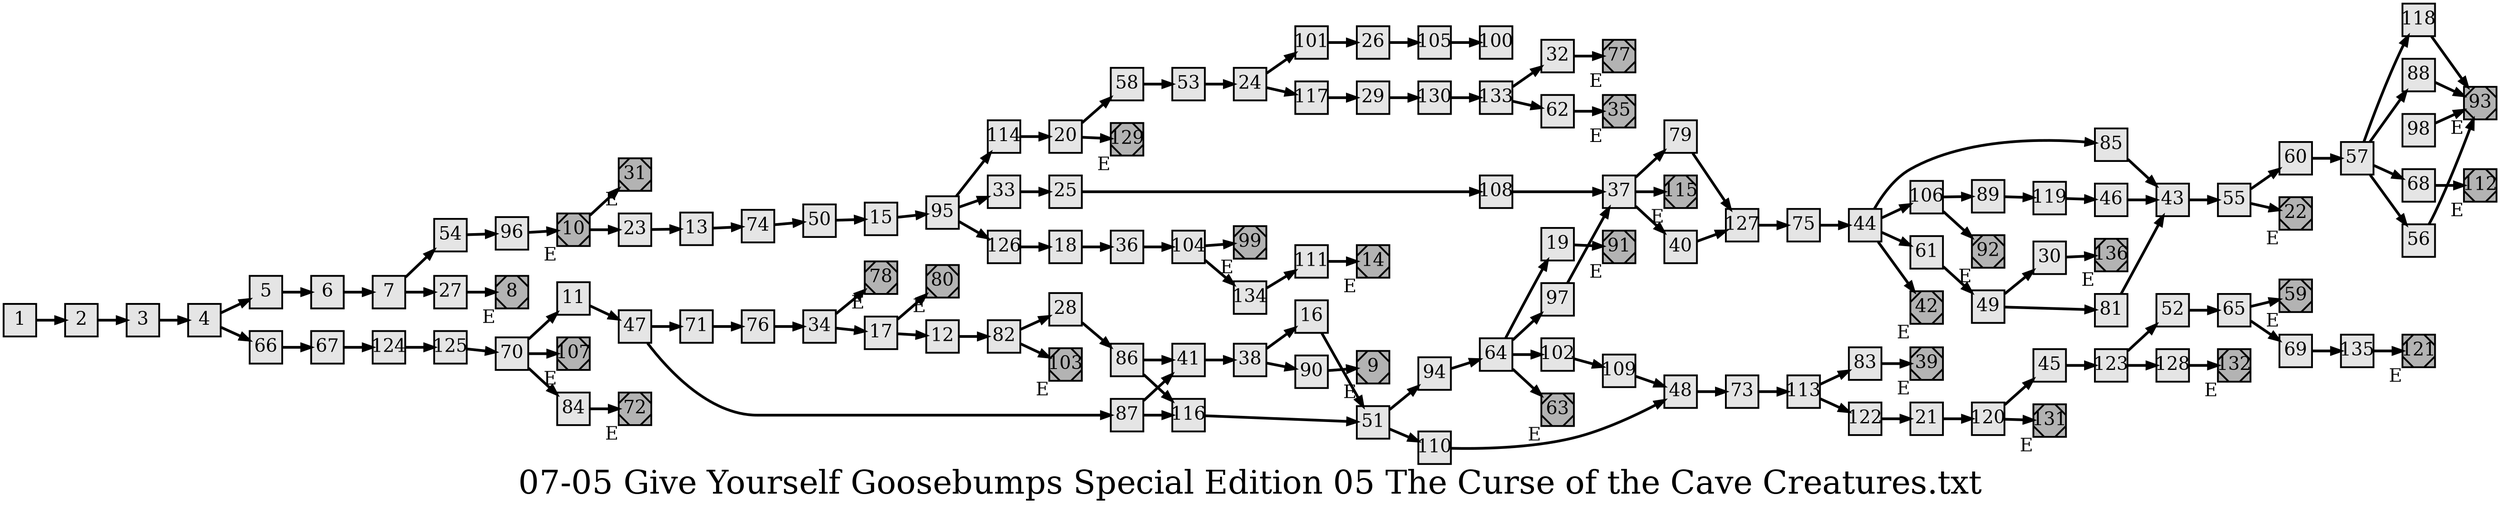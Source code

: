 digraph g{
  graph [ label="07-05 Give Yourself Goosebumps Special Edition 05 The Curse of the Cave Creatures.txt" rankdir=LR, ordering=out, fontsize=36, nodesep="0.35", ranksep="0.45"];
  node  [shape=rect, penwidth=2, fontsize=20, style=filled, fillcolor=grey90, margin="0,0", labelfloat=true, regular=true, fixedsize=true];
  edge  [labelfloat=true, penwidth=3, fontsize=12];
  1 -> 2;
  2 -> 3;
  3 -> 4;
  4 -> 5;
  4 -> 66;
  5 -> 6;
  6 -> 7;
  7 -> 54;
  7 -> 27;
  8	[ xlabel="E", shape=Msquare, fontsize=20, fillcolor=grey70 ];
  9	[ xlabel="E", shape=Msquare, fontsize=20, fillcolor=grey70 ];
  10 -> 31;
  10 -> 23;
  11 -> 47;
  12 -> 82;
  13 -> 74;
  14	[ xlabel="E", shape=Msquare, fontsize=20, fillcolor=grey70 ];
  15 -> 95;
  16 -> 51;
  17 -> 80;
  17 -> 12;
  18 -> 36;
  19 -> 91;
  20 -> 58;
  20 -> 129;
  21 -> 120;
  22	[ xlabel="E", shape=Msquare, fontsize=20, fillcolor=grey70 ];
  23 -> 13;
  24 -> 101;
  24 -> 117;
  25 -> 108;
  26 -> 105;
  27 -> 8;
  28 -> 86;
  29 -> 130;
  30 -> 136;
  31	[ xlabel="E", shape=Msquare, fontsize=20, fillcolor=grey70 ];
  32 -> 77;
  33 -> 25;
  34 -> 78;
  34 -> 17;
  35	[ xlabel="E", shape=Msquare, fontsize=20, fillcolor=grey70 ];
  36 -> 104;
  37 -> 79;
  37 -> 115;
  37 -> 40;
  38 -> 16;
  38 -> 90;
  39	[ xlabel="E", shape=Msquare, fontsize=20, fillcolor=grey70 ];
  40 -> 127;
  41 -> 38;
  42	[ xlabel="E", shape=Msquare, fontsize=20, fillcolor=grey70 ];
  43 -> 55;
  44 -> 85;
  44 -> 106;
  44 -> 61;
  44 -> 42;
  45 -> 123;
  46 -> 43;
  47 -> 71;
  47 -> 87;
  48 -> 73;
  49 -> 30;
  49 -> 81;
  50 -> 15;
  51 -> 94;
  51 -> 110;
  52 -> 65;
  53 -> 24;
  54 -> 96;
  55 -> 60;
  55 -> 22;
  56 -> 93;
  57 -> 118;
  57 -> 88;
  57 -> 68;
  57 -> 56;
  58 -> 53;
  59	[ xlabel="E", shape=Msquare, fontsize=20, fillcolor=grey70 ];
  60 -> 57;
  61 -> 49;
  62 -> 35;
  63	[ xlabel="E", shape=Msquare, fontsize=20, fillcolor=grey70 ];
  64 -> 19;
  64 -> 97;
  64 -> 102;
  64 -> 63;
  65 -> 59;
  65 -> 69;
  66 -> 67;
  67 -> 124;
  68 -> 112;
  69 -> 135;
  70 -> 11;
  70 -> 107;
  70 -> 84;
  71 -> 76;
  72	[ xlabel="E", shape=Msquare, fontsize=20, fillcolor=grey70 ];
  73 -> 113;
  74 -> 50;
  75 -> 44;
  76 -> 34;
  77	[ xlabel="E", shape=Msquare, fontsize=20, fillcolor=grey70 ];
  78	[ xlabel="E", shape=Msquare, fontsize=20, fillcolor=grey70 ];
  79 -> 127;
  80	[ xlabel="E", shape=Msquare, fontsize=20, fillcolor=grey70 ];
  81 -> 43;
  82 -> 28;
  82 -> 103;
  83 -> 39;
  84 -> 72;
  85 -> 43;
  86 -> 41;
  86 -> 116;
  87 -> 41;
  87 -> 116;
  88 -> 93;
  89 -> 119;
  90 -> 9;
  91	[ xlabel="E", shape=Msquare, fontsize=20, fillcolor=grey70 ];
  92	[ xlabel="E", shape=Msquare, fontsize=20, fillcolor=grey70 ];
  93	[ xlabel="E", shape=Msquare, fontsize=20, fillcolor=grey70 ];
  94 -> 64;
  95 -> 114;
  95 -> 33;
  95 -> 126;
  96 -> 10;
  97 -> 37;
  98 -> 93;
  99	[ xlabel="E", shape=Msquare, fontsize=20, fillcolor=grey70 ];
  10	[ xlabel="E", shape=Msquare, fontsize=20, fillcolor=grey70 ];
  101 -> 26;
  102 -> 109;
  103	[ xlabel="E", shape=Msquare, fontsize=20, fillcolor=grey70 ];
  104 -> 99;
  104 -> 134;
  105 -> 100;
  106 -> 89;
  106 -> 92;
  107	[ xlabel="E", shape=Msquare, fontsize=20, fillcolor=grey70 ];
  108 -> 37;
  109 -> 48;
  110 -> 48;
  111 -> 14;
  112	[ xlabel="E", shape=Msquare, fontsize=20, fillcolor=grey70 ];
  113 -> 83;
  113 -> 122;
  114 -> 20;
  115	[ xlabel="E", shape=Msquare, fontsize=20, fillcolor=grey70 ];
  116 -> 51;
  117 -> 29;
  118 -> 93;
  119 -> 46;
  120 -> 45;
  120 -> 131;
  121	[ xlabel="E", shape=Msquare, fontsize=20, fillcolor=grey70 ];
  122 -> 21;
  123 -> 52;
  123 -> 128;
  124 -> 125;
  125 -> 70;
  126 -> 18;
  127 -> 75;
  128 -> 132;
  129	[ xlabel="E", shape=Msquare, fontsize=20, fillcolor=grey70 ];
  130 -> 133;
  131	[ xlabel="E", shape=Msquare, fontsize=20, fillcolor=grey70 ];
  132	[ xlabel="E", shape=Msquare, fontsize=20, fillcolor=grey70 ];
  133 -> 32;
  133 -> 62;
  134 -> 111;
  135 -> 121;
  136	[ xlabel="E", shape=Msquare, fontsize=20, fillcolor=grey70 ];
}

